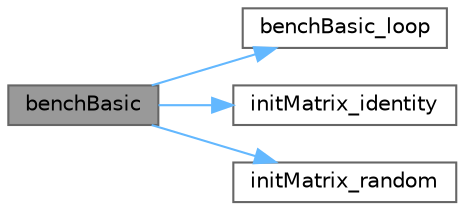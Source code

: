 digraph "benchBasic"
{
 // LATEX_PDF_SIZE
  bgcolor="transparent";
  edge [fontname=Helvetica,fontsize=10,labelfontname=Helvetica,labelfontsize=10];
  node [fontname=Helvetica,fontsize=10,shape=box,height=0.2,width=0.4];
  rankdir="LR";
  Node1 [id="Node000001",label="benchBasic",height=0.2,width=0.4,color="gray40", fillcolor="grey60", style="filled", fontcolor="black",tooltip=" "];
  Node1 -> Node2 [id="edge1_Node000001_Node000002",color="steelblue1",style="solid",tooltip=" "];
  Node2 [id="Node000002",label="benchBasic_loop",height=0.2,width=0.4,color="grey40", fillcolor="white", style="filled",URL="$basicbenchmark_8h.html#ab2852ae2df55f670c62297f69779f7d8",tooltip=" "];
  Node1 -> Node3 [id="edge2_Node000001_Node000003",color="steelblue1",style="solid",tooltip=" "];
  Node3 [id="Node000003",label="initMatrix_identity",height=0.2,width=0.4,color="grey40", fillcolor="white", style="filled",URL="$_bench_util_8h.html#aaca223bd1c2ca240cbceda872c77b21c",tooltip=" "];
  Node1 -> Node4 [id="edge3_Node000001_Node000004",color="steelblue1",style="solid",tooltip=" "];
  Node4 [id="Node000004",label="initMatrix_random",height=0.2,width=0.4,color="grey40", fillcolor="white", style="filled",URL="$_bench_util_8h.html#af03059ceff46160bbce9dc56d5758686",tooltip=" "];
}
